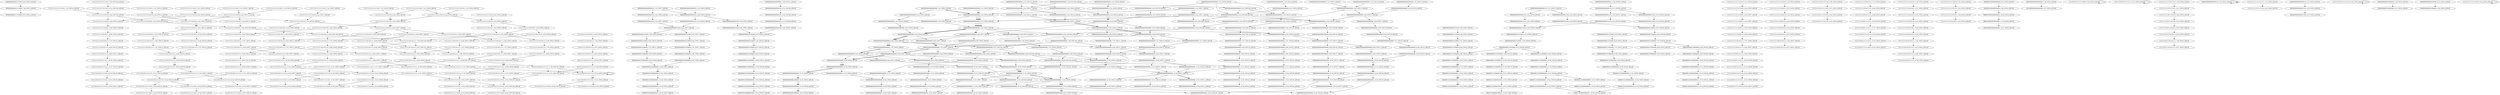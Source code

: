 digraph G {
    "00000000000011110000_7-26_COV:5_LEN:20" -> "00000000000111100000_8-27_COV:4_LEN:20";
    "11111111111111110110_3-22_COV:133_LEN:20" -> "11111111111111101101_4-24_COV:12_LEN:20";
    "11111111111111110110_3-22_COV:133_LEN:20" -> "11111111111111101101_4-23_COV:128_LEN:20";
    "00000000000000010100_5-24_COV:27_LEN:20" -> "00000000000000101000_6-25_COV:31_LEN:20";
    "00000000000000000000_7-27_COV:4_LEN:20" -> "00000000000000000000_8-28_COV:4_LEN:20";
    "00000000000000011010_3-23_COV:8_LEN:20" -> "00000000000000110100_5-24_COV:63_LEN:20";
    "00000000000000000000_6-26_COV:15_LEN:20" -> "00000000000000000000_7-27_COV:15_LEN:20";
    "11111111111110101111_6-26_COV:9_LEN:20" -> "11111111111101011111_7-27_COV:8_LEN:20";
    "00000000001010000000_9-29_COV:6_LEN:20" -> "00000000010100000000_10-30_COV:4_LEN:20";
    "00000000000000000000_1-21_COV:7_LEN:20" -> "00000000000000000000_2-22_COV:7_LEN:20";
    "00000000000000000000_13-33_COV:6_LEN:20" -> "00000000000000000000_14-34_COV:6_LEN:20";
    "00000000000000000000_2-22_COV:11_LEN:20" -> "00000000000000000000_3-23_COV:10_LEN:20";
    "11111111110110111111_9-28_COV:143_LEN:20" -> "11111111101101111111_10-29_COV:147_LEN:20";
    "00000000000000000000_12-32_COV:11_LEN:20" -> "00000000000000000000_13-33_COV:11_LEN:20";
    "11111111111111101101_3-23_COV:12_LEN:20" -> "11111111111111011011_4-24_COV:12_LEN:20";
    "00000000000000000000_7-27_COV:14_LEN:20" -> "00000000000000000000_8-28_COV:14_LEN:20";
    "00000000000000000000_2-22_COV:6_LEN:20" -> "00000000000000000000_3-23_COV:6_LEN:20";
    "00000000000000000000_4-24_COV:8_LEN:20" -> "00000000000000000000_5-25_COV:10_LEN:20";
    "00000000000000000000_6-26_COV:9_LEN:20" -> "00000000000000000000_7-27_COV:9_LEN:20";
    "11111111011011111111_11-31_COV:4_LEN:20" -> "11111110110111111110_12-32_COV:4_LEN:20";
    "11111111111011011111_8-28_COV:12_LEN:20" -> "11111111110110111111_9-29_COV:11_LEN:20";
    "00000001101000001000_12-31_COV:10_LEN:20" -> "00000011010000010001_13-32_COV:8_LEN:20";
    "11111111111111101011_2-21_COV:4_LEN:20" -> "11111111111111010110_3-22_COV:4_LEN:20";
    "00000001101000000000_11-31_COV:6_LEN:20" -> "00000011010000000001_12-32_COV:6_LEN:20";
    "00000000000001010000_6-26_COV:10_LEN:20" -> "00000000000010100000_7-27_COV:11_LEN:20";
    "11111011011111111101_13-33_COV:17_LEN:20" -> "11110110111111111010_14-34_COV:18_LEN:20";
    "00000001100000000001_12-32_COV:22_LEN:20" -> "00000011000000000010_13-33_COV:21_LEN:20";
    "00000000000000000000_5-25_COV:7_LEN:20" -> "00000000000000000000_6-26_COV:7_LEN:20";
    "00000000000000110100_5-24_COV:63_LEN:20" -> "00000000000001101000_6-25_COV:62_LEN:20";
    "00000000000000000000_6-26_COV:8_LEN:20" -> "00000000000000000000_7-27_COV:7_LEN:20";
    "00000000000000000000_4-23_COV:338_LEN:20" -> "00000000000000000000_5-24_COV:355_LEN:20";
    "11111111111010110111_6-25_COV:5_LEN:20" -> "11111111110101101111_7-26_COV:5_LEN:20";
    "00000000000000000101_3-22_COV:28_LEN:20" -> "00000000000000001010_4-23_COV:28_LEN:20";
    "00000000000000000000_8-28_COV:6_LEN:20" -> "00000000000000000000_9-29_COV:7_LEN:20";
    "00000000000000000000_5-25_COV:7_LEN:20" -> "00000000000000000000_6-26_COV:8_LEN:20";
    "00000000000000000000_10-30_COV:16_LEN:20" -> "00000000000000000000_11-31_COV:16_LEN:20";
    "00000000000000000000_9-29_COV:15_LEN:20" -> "00000000000000000000_10-30_COV:16_LEN:20";
    "11111011011111111101_14-33_COV:154_LEN:20" -> "11110110111111111010_15-34_COV:153_LEN:20";
    "11111111101111111011_2-21_COV:5_LEN:20" -> "11111111011111110110_3-22_COV:4_LEN:20";
    "11111111011011111111_11-31_COV:8_LEN:20" -> "11111110110111111110_12-32_COV:7_LEN:20";
    "00000011010000000001_12-32_COV:6_LEN:20" -> "00000110100000000010_13-33_COV:6_LEN:20";
    "11111111111111111011_1-21_COV:10_LEN:20" -> "11111111111111110110_3-22_COV:133_LEN:20";
    "00000000000000000000_2-22_COV:6_LEN:20" -> "00000000000000000000_3-23_COV:6_LEN:20";
    "01111111011011111111_11-30_COV:8_LEN:20" -> "11111110110111111111_12-31_COV:143_LEN:20";
    "01111111011011111111_11-30_COV:8_LEN:20" -> "11111110110111111110_12-32_COV:4_LEN:20";
    "00000000000000000000_6-26_COV:4_LEN:20" -> "00000000000000000000_7-27_COV:4_LEN:20";
    "00000000000101000000_8-28_COV:8_LEN:20" -> "00000000001010000000_9-29_COV:8_LEN:20";
    "00000000000001101000_6-25_COV:62_LEN:20" -> "00000000000011010000_7-26_COV:60_LEN:20";
    "00000000000000000000_14-33_COV:323_LEN:20" -> "00000000000000000000_15-34_COV:331_LEN:20";
    "11111110110111111110_12-32_COV:8_LEN:20" -> "11111101101111111101_13-33_COV:8_LEN:20";
    "00000000000000000000_10-30_COV:9_LEN:20" -> "00000000000000000000_11-31_COV:9_LEN:20";
    "11111111011011111111_10-30_COV:6_LEN:20" -> "11111110110111111111_11-31_COV:8_LEN:20";
    "11111111111110110111_5-25_COV:4_LEN:20" -> "11111111111101101111_7-26_COV:138_LEN:20";
    "11111111111110110111_5-25_COV:4_LEN:20" -> "11111111111101101111_7-27_COV:6_LEN:20";
    "00000000000000000000_8-28_COV:10_LEN:20" -> "00000000000000000000_9-29_COV:10_LEN:20";
    "00000000000110000000_8-28_COV:25_LEN:20" -> "00000000001100000000_9-29_COV:26_LEN:20";
    "11111111101101111111_9-29_COV:15_LEN:20" -> "11111111011011111111_10-30_COV:16_LEN:20";
    "00000000000000000000_3-22_COV:352_LEN:20" -> "00000000000000000000_4-23_COV:338_LEN:20";
    "00000000000000000000_3-22_COV:352_LEN:20" -> "00000000000000000000_4-24_COV:19_LEN:20";
    "00000000000000000000_9-29_COV:6_LEN:20" -> "00000000000000000000_10-30_COV:6_LEN:20";
    "00000000000000000000_5-25_COV:5_LEN:20" -> "00000000000000000000_6-26_COV:4_LEN:20";
    "00000000000001100000_6-26_COV:28_LEN:20" -> "00000000000011000000_7-27_COV:29_LEN:20";
    "11111111111111111011_2-21_COV:125_LEN:20" -> "11111111111111110110_3-22_COV:133_LEN:20";
    "11111111111111011011_4-24_COV:7_LEN:20" -> "11111111111110110111_5-25_COV:5_LEN:20";
    "00000000001010000000_9-29_COV:8_LEN:20" -> "00000000010100000000_10-30_COV:4_LEN:20";
    "00000000000000000000_3-23_COV:10_LEN:20" -> "00000000000000000000_4-24_COV:11_LEN:20";
    "00000000000011010000_7-27_COV:4_LEN:20" -> "00000000000110100000_8-28_COV:4_LEN:20";
    "00000000000000000000_10-30_COV:6_LEN:20" -> "00000000000000000000_11-31_COV:6_LEN:20";
    "00000000000000000000_3-23_COV:8_LEN:20" -> "00000000000000000000_4-24_COV:8_LEN:20";
    "11111101101111111110_12-32_COV:18_LEN:20" -> "11111011011111111101_13-33_COV:17_LEN:20";
    "00000000000000000000_2-22_COV:8_LEN:20" -> "00000000000000000000_3-23_COV:8_LEN:20";
    "11111111110110111111_8-28_COV:4_LEN:20" -> "11111111101101111111_9-29_COV:5_LEN:20";
    "11111110110111111110_12-32_COV:5_LEN:20" -> "11111101101111111101_13-33_COV:5_LEN:20";
    "11111111101101111111_9-29_COV:15_LEN:20" -> "11111111011011111111_10-30_COV:16_LEN:20";
    "11111111011011111111_10-30_COV:16_LEN:20" -> "11111110110111111111_11-31_COV:14_LEN:20";
    "00000000000000000000_10-30_COV:23_LEN:20" -> "00000000000000000000_11-31_COV:23_LEN:20";
    "00000000000000000010_1-21_COV:7_LEN:20" -> "00000000000000000101_2-22_COV:6_LEN:20";
    "00000000000000000000_13-33_COV:4_LEN:20" -> "00000000000000000000_14-34_COV:4_LEN:20";
    "00000000000000001101_2-22_COV:9_LEN:20" -> "00000000000000011010_3-23_COV:8_LEN:20";
    "11111111111111111011_1-21_COV:7_LEN:20" -> "11111111111111110110_2-22_COV:7_LEN:20";
    "00000000001100000000_9-29_COV:26_LEN:20" -> "00000000011000000000_10-30_COV:24_LEN:20";
    "11111111111011011111_8-28_COV:7_LEN:20" -> "11111111110110111111_9-29_COV:7_LEN:20";
    "00000000000000000000_5-24_COV:355_LEN:20" -> "00000000000000000000_6-25_COV:341_LEN:20";
    "00000000000000000000_5-24_COV:355_LEN:20" -> "00000000000000000000_6-26_COV:20_LEN:20";
    "00000000000000000000_5-25_COV:15_LEN:20" -> "00000000000000000000_6-26_COV:15_LEN:20";
    "00000000000000000000_4-24_COV:11_LEN:20" -> "00000000000000000000_5-25_COV:10_LEN:20";
    "00000000000000000000_10-30_COV:17_LEN:20" -> "00000000000000000000_11-31_COV:17_LEN:20";
    "00000000000000000000_9-29_COV:10_LEN:20" -> "00000000000000000000_10-30_COV:9_LEN:20";
    "11111111111011011111_7-27_COV:15_LEN:20" -> "11111111110110111111_8-28_COV:15_LEN:20";
    "11111111011011111111_10-30_COV:6_LEN:20" -> "11111110110111111111_11-31_COV:6_LEN:20";
    "00000000000000000000_10-30_COV:4_LEN:20" -> "00000000000000000000_11-31_COV:4_LEN:20";
    "00000000000000000000_13-33_COV:9_LEN:20" -> "00000000000000000000_14-34_COV:9_LEN:20";
    "00000000000000000000_8-28_COV:6_LEN:20" -> "00000000000000000000_9-29_COV:6_LEN:20";
    "11111111111111101101_3-23_COV:11_LEN:20" -> "11111111111111011011_5-24_COV:140_LEN:20";
    "00000000000000000000_7-27_COV:17_LEN:20" -> "00000000000000000000_8-28_COV:17_LEN:20";
    "00000000011010000000_10-30_COV:5_LEN:20" -> "00000000110100000000_11-31_COV:5_LEN:20";
    "11111111111101101111_7-26_COV:138_LEN:20" -> "11111111111011011111_8-27_COV:141_LEN:20";
    "11111111111101101111_7-26_COV:138_LEN:20" -> "11111111111011011111_8-28_COV:4_LEN:20";
    "00000000110100000000_11-30_COV:44_LEN:20" -> "00000001101000000000_12-31_COV:44_LEN:20";
    "00000000000000000000_2-22_COV:9_LEN:20" -> "00000000000000000000_3-23_COV:8_LEN:20";
    "00000000000000000000_8-28_COV:16_LEN:20" -> "00000000000000000000_9-29_COV:17_LEN:20";
    "00000000000000010100_4-24_COV:7_LEN:20" -> "00000000000000101000_5-25_COV:8_LEN:20";
    "11111111110110111111_8-28_COV:7_LEN:20" -> "11111111101101111111_10-29_COV:147_LEN:20";
    "00000000000000000000_4-24_COV:11_LEN:20" -> "00000000000000000000_5-25_COV:10_LEN:20";
    "11111111111111111011_1-21_COV:6_LEN:20" -> "11111111111111110110_2-22_COV:6_LEN:20";
    "00000000000000000000_9-29_COV:6_LEN:20" -> "00000000000000000000_10-30_COV:6_LEN:20";
    "00000000000000000000_1-21_COV:5_LEN:20" -> "00000000000000000000_2-22_COV:6_LEN:20";
    "11111111111111101101_3-23_COV:4_LEN:20" -> "11111111111111011011_4-24_COV:4_LEN:20";
    "11111111101011111111_10-30_COV:6_LEN:20" -> "11111111010111111111_11-31_COV:6_LEN:20";
    "00000000110100000000_11-31_COV:5_LEN:20" -> "00000001101000000001_12-32_COV:5_LEN:20";
    "11111101011111111101_13-33_COV:4_LEN:20" -> "11111010111111111010_14-34_COV:4_LEN:20";
    "11111111010111111111_11-31_COV:6_LEN:20" -> "11111110101111111110_12-32_COV:6_LEN:20";
    "00000000000000000000_2-22_COV:6_LEN:20" -> "00000000000000000000_3-23_COV:6_LEN:20";
    "00000000000000000000_1-21_COV:6_LEN:20" -> "00000000000000000000_2-22_COV:6_LEN:20";
    "00000000000000000000_1-21_COV:6_LEN:20" -> "00000000000000000000_2-22_COV:6_LEN:20";
    "11111111110110111111_8-28_COV:13_LEN:20" -> "11111111101101111111_9-29_COV:14_LEN:20";
    "00000000000000000000_10-30_COV:11_LEN:20" -> "00000000000000000000_11-31_COV:12_LEN:20";
    "11111011011111111101_13-33_COV:14_LEN:20" -> "11110110111111111010_14-34_COV:16_LEN:20";
    "00000000000000000000_10-30_COV:13_LEN:20" -> "00000000000000000000_11-31_COV:13_LEN:20";
    "00000000000000000000_3-23_COV:6_LEN:20" -> "00000000000000000000_4-24_COV:6_LEN:20";
    "00000000000000000000_8-28_COV:6_LEN:20" -> "00000000000000000000_9-29_COV:8_LEN:20";
    "11111111111111011011_2-21_COV:4_LEN:20" -> "11111111111110110110_3-22_COV:4_LEN:20";
    "00000000000000001010_4-23_COV:28_LEN:20" -> "00000000000000010100_5-24_COV:27_LEN:20";
    "11111111111111011011_3-24_COV:4_LEN:20" -> "11111111111110110111_4-25_COV:4_LEN:20";
    "00000000000000000000_6-26_COV:6_LEN:20" -> "00000000000000000000_8-27_COV:332_LEN:20";
    "00000000000000000000_6-26_COV:6_LEN:20" -> "00000000000000000000_8-28_COV:11_LEN:20";
    "11111111110101111111_9-29_COV:5_LEN:20" -> "11111111101011111111_10-30_COV:5_LEN:20";
    "00000001010000000000_13-32_COV:24_LEN:20" -> "00000010100000000000_14-33_COV:27_LEN:20";
    "00000000000000110100_5-25_COV:4_LEN:20" -> "00000000000001101000_6-26_COV:4_LEN:20";
    "00000000000000000000_8-28_COV:15_LEN:20" -> "00000000000000000000_9-29_COV:16_LEN:20";
    "00000000000000000000_12-32_COV:9_LEN:20" -> "00000000000000000000_13-33_COV:9_LEN:20";
    "00000000000000000000_2-22_COV:10_LEN:20" -> "00000000000000000000_3-23_COV:9_LEN:20";
    "00000000000000000000_2-22_COV:17_LEN:20" -> "00000000000000000000_3-23_COV:19_LEN:20";
    "11111111111111010111_5-25_COV:9_LEN:20" -> "11111111111110101111_6-26_COV:9_LEN:20";
    "00000000000000000000_5-25_COV:6_LEN:20" -> "00000000000000000000_6-26_COV:6_LEN:20";
    "00000000001101000000_9-29_COV:5_LEN:20" -> "00000000011010000000_10-30_COV:5_LEN:20";
    "00000000000000000000_9-29_COV:11_LEN:20" -> "00000000000000000000_10-30_COV:11_LEN:20";
    "00000000000000000000_4-24_COV:6_LEN:20" -> "00000000000000000000_5-25_COV:5_LEN:20";
    "00000000001010000000_10-29_COV:31_LEN:20" -> "00000000010100000000_11-30_COV:28_LEN:20";
    "11111111111011011111_8-27_COV:141_LEN:20" -> "11111111110110111111_9-28_COV:143_LEN:20";
    "11111111111011011111_8-27_COV:141_LEN:20" -> "11111111110110111111_9-29_COV:4_LEN:20";
    "11111111111111101101_3-23_COV:6_LEN:20" -> "11111111111111011011_4-24_COV:6_LEN:20";
    "00000000000000000000_1-21_COV:5_LEN:20" -> "00000000000000000000_2-22_COV:5_LEN:20";
    "00000000000000000000_9-29_COV:8_LEN:20" -> "00000000000000000000_10-30_COV:8_LEN:20";
    "11111111111111101101_2-23_COV:4_LEN:20" -> "11111111111111011011_3-24_COV:4_LEN:20";
    "00000000000000000000_9-29_COV:16_LEN:20" -> "00000000000000000000_10-30_COV:16_LEN:20";
    "00000011010000000010_13-33_COV:5_LEN:20" -> "00000110100000000101_14-34_COV:4_LEN:20";
    "00001000000000000000_11-30_COV:4_LEN:20" -> "00010000000000000000_12-31_COV:4_LEN:20";
    "00000000000000000000_11-31_COV:6_LEN:20" -> "00000000000000000000_12-32_COV:6_LEN:20";
    "00000000000000000000_2-22_COV:7_LEN:20" -> "00000000000000000000_4-23_COV:338_LEN:20";
    "00000000000000000000_2-22_COV:7_LEN:20" -> "00000000000000000000_4-24_COV:19_LEN:20";
    "00000000000000000000_13-33_COV:8_LEN:20" -> "00000000000000000000_14-34_COV:7_LEN:20";
    "11111111111111110110_2-22_COV:11_LEN:20" -> "11111111111111101101_3-23_COV:11_LEN:20";
    "11111011111110110111_6-25_COV:4_LEN:20" -> "11110111111101101111_7-26_COV:5_LEN:20";
    "11111111111101101101_4-23_COV:4_LEN:20" -> "11111111111011011011_5-24_COV:4_LEN:20";
    "00000000000000000000_13-33_COV:12_LEN:20" -> "00000000000000000000_14-34_COV:12_LEN:20";
    "11111011011111111101_13-33_COV:13_LEN:20" -> "11110110111111111010_14-34_COV:13_LEN:20";
    "00000000000000000000_7-27_COV:7_LEN:20" -> "00000000000000000000_8-28_COV:8_LEN:20";
    "11111101011111111101_13-33_COV:6_LEN:20" -> "11111010111111111010_14-34_COV:7_LEN:20";
    "00010000000000000000_1-20_COV:4_LEN:20" -> "00100000000000000000_2-21_COV:4_LEN:20";
    "11111111111110101101_4-23_COV:5_LEN:20" -> "11111111111101011011_5-24_COV:5_LEN:20";
    "10111111101101111111_10-29_COV:7_LEN:20" -> "01111111011011111111_11-30_COV:8_LEN:20";
    "00000001101000000001_12-32_COV:5_LEN:20" -> "00000011010000000010_13-33_COV:5_LEN:20";
    "11111111111111011011_4-24_COV:4_LEN:20" -> "11111111111110110111_5-25_COV:4_LEN:20";
    "11111111111101101111_6-26_COV:11_LEN:20" -> "11111111111011011111_7-27_COV:11_LEN:20";
    "11111111111111111101_1-20_COV:123_LEN:20" -> "11111111111111111011_2-21_COV:125_LEN:20";
    "00000000001101000000_8-28_COV:4_LEN:20" -> "00000000011010000000_9-29_COV:6_LEN:20";
    "00000010100000000000_14-33_COV:27_LEN:20" -> "00000101000000000000_15-34_COV:27_LEN:20";
    "00000000000000000000_11-31_COV:9_LEN:20" -> "00000000000000000000_13-33_COV:7_LEN:20";
    "00000000000000000000_11-31_COV:9_LEN:20" -> "00000000000000000000_13-32_COV:319_LEN:20";
    "11111110110111111110_12-32_COV:10_LEN:20" -> "11111101101111111101_13-33_COV:10_LEN:20";
    "00000000000000000000_1-21_COV:7_LEN:20" -> "00000000000000000000_2-22_COV:6_LEN:20";
    "11110110111111111000_15-34_COV:4_LEN:20" -> "11110110111111111000_15-34_COV:4_LEN:20";
    "00000000000000000000_8-27_COV:332_LEN:20" -> "00000000000000000000_9-28_COV:336_LEN:20";
    "00000000000000000000_8-27_COV:332_LEN:20" -> "00000000000000000000_9-29_COV:4_LEN:20";
    "00000000000000000000_11-30_COV:321_LEN:20" -> "00000000000000000000_12-32_COV:9_LEN:20";
    "00000000000000000000_11-30_COV:321_LEN:20" -> "00000000000000000000_12-31_COV:317_LEN:20";
    "11111111111111110110_2-22_COV:8_LEN:20" -> "11111111111111101101_3-23_COV:8_LEN:20";
    "00000000000000000000_7-27_COV:11_LEN:20" -> "00000000000000000000_8-28_COV:11_LEN:20";
    "11111110110111111110_12-32_COV:7_LEN:20" -> "11111101101111111101_13-33_COV:7_LEN:20";
    "11111111111111110101_1-20_COV:4_LEN:20" -> "11111111111111101011_2-21_COV:4_LEN:20";
    "00000000000000000000_6-25_COV:341_LEN:20" -> "00000000000000000000_7-27_COV:7_LEN:20";
    "00000000000000000000_6-25_COV:341_LEN:20" -> "00000000000000000000_7-26_COV:336_LEN:20";
    "11111101101111111110_12-32_COV:7_LEN:20" -> "11111011011111111101_13-33_COV:6_LEN:20";
    "11111101101111111101_13-33_COV:5_LEN:20" -> "11111011011111111010_14-34_COV:6_LEN:20";
    "00000000000000000000_1-21_COV:7_LEN:20" -> "00000000000000000000_2-22_COV:7_LEN:20";
    "11111111101101111111_10-29_COV:147_LEN:20" -> "11111111011011111111_11-30_COV:141_LEN:20";
    "11111111101101111111_10-29_COV:147_LEN:20" -> "11111111011011111111_11-31_COV:7_LEN:20";
    "00000000000000000000_11-31_COV:10_LEN:20" -> "00000000000000000000_12-32_COV:11_LEN:20";
    "11111111111111011011_4-24_COV:6_LEN:20" -> "11111111111110110111_6-26_COV:8_LEN:20";
    "11111111111111011011_4-24_COV:6_LEN:20" -> "11111111111110110111_6-25_COV:138_LEN:20";
    "11111011011111111101_13-33_COV:6_LEN:20" -> "11110110111111111010_14-34_COV:5_LEN:20";
    "11111111011011111111_11-30_COV:141_LEN:20" -> "11111110110111111111_12-31_COV:143_LEN:20";
    "11111111011011111111_11-30_COV:141_LEN:20" -> "11111110110111111110_12-32_COV:4_LEN:20";
    "11111111111111011011_4-24_COV:7_LEN:20" -> "11111111111110110111_5-25_COV:9_LEN:20";
    "11111111111011011111_7-27_COV:14_LEN:20" -> "11111111110110111111_8-28_COV:15_LEN:20";
    "11111111111111011011_4-24_COV:4_LEN:20" -> "11111111111110110111_5-25_COV:6_LEN:20";
    "00000000000001101000_6-26_COV:4_LEN:20" -> "00000000000011010000_7-27_COV:4_LEN:20";
    "00000000000010100000_7-27_COV:7_LEN:20" -> "00000000000101000000_8-28_COV:6_LEN:20";
    "11111111011011011111_8-27_COV:4_LEN:20" -> "11111110110110111111_9-28_COV:5_LEN:20";
    "00000000000000000000_7-27_COV:15_LEN:20" -> "00000000000000000000_8-28_COV:15_LEN:20";
    "00000000000000000000_12-32_COV:11_LEN:20" -> "00000000000000000000_13-33_COV:12_LEN:20";
    "00000000000000000000_4-24_COV:6_LEN:20" -> "00000000000000000000_5-25_COV:7_LEN:20";
    "00000000000000000000_11-31_COV:8_LEN:20" -> "00000000000000000000_12-32_COV:8_LEN:20";
    "00000000000000000000_5-25_COV:10_LEN:20" -> "00000000000000000000_6-26_COV:9_LEN:20";
    "11111111110101101111_7-26_COV:5_LEN:20" -> "11111111101011011111_8-27_COV:4_LEN:20";
    "00000000000000000000_9-29_COV:10_LEN:20" -> "00000000000000000000_10-30_COV:10_LEN:20";
    "00000000000000000000_12-32_COV:6_LEN:20" -> "00000000000000000000_13-33_COV:6_LEN:20";
    "00000000000000011010_4-23_COV:54_LEN:20" -> "00000000000000110100_5-24_COV:63_LEN:20";
    "00000000000000000000_11-31_COV:6_LEN:20" -> "00000000000000000000_12-32_COV:6_LEN:20";
    "11111110110111111111_11-31_COV:8_LEN:20" -> "11111101101111111110_12-32_COV:7_LEN:20";
    "00000001101000000001_12-32_COV:5_LEN:20" -> "00000011010000000010_13-33_COV:5_LEN:20";
    "11111111111110110111_5-25_COV:15_LEN:20" -> "11111111111101101111_6-26_COV:16_LEN:20";
    "11111101101111111110_13-32_COV:147_LEN:20" -> "11111011011111111101_14-33_COV:154_LEN:20";
    "00000000010100000000_10-30_COV:4_LEN:20" -> "00000000101000000000_11-31_COV:4_LEN:20";
    "00000000000000000000_3-23_COV:4_LEN:20" -> "00000000000000000000_4-24_COV:4_LEN:20";
    "00000000000000000000_4-24_COV:19_LEN:20" -> "00000000000000000000_5-25_COV:19_LEN:20";
    "11111101101111111110_12-32_COV:14_LEN:20" -> "11111011011111111101_13-33_COV:13_LEN:20";
    "00000011010000010001_13-32_COV:8_LEN:20" -> "00000110100000100010_14-33_COV:9_LEN:20";
    "00000000000000000000_12-32_COV:11_LEN:20" -> "00000000000000000000_13-33_COV:11_LEN:20";
    "11111101101111111101_13-33_COV:8_LEN:20" -> "11111011011111111010_14-34_COV:9_LEN:20";
    "11111110110111111111_11-31_COV:7_LEN:20" -> "11111101101111111110_12-32_COV:7_LEN:20";
    "11111111110101111111_9-29_COV:6_LEN:20" -> "11111111101011111111_10-30_COV:6_LEN:20";
    "00000000000110000000_8-29_COV:4_LEN:20" -> "00000000001100000000_9-30_COV:4_LEN:20";
    "00000000000000000000_6-26_COV:6_LEN:20" -> "00000000000000000000_7-27_COV:6_LEN:20";
    "11011110110111111111_12-31_COV:4_LEN:20" -> "11011110110111111111_12-31_COV:4_LEN:20";
    "00000000110000000000_11-31_COV:25_LEN:20" -> "00000001100000000001_12-32_COV:22_LEN:20";
    "00000000000000000000_3-23_COV:8_LEN:20" -> "00000000000000000000_4-24_COV:8_LEN:20";
    "11111111110110110111_6-25_COV:5_LEN:20" -> "11111111101101101111_7-26_COV:4_LEN:20";
    "00000000000110100000_8-28_COV:4_LEN:20" -> "00000000001101000000_9-29_COV:5_LEN:20";
    "00000000000000101000_6-25_COV:31_LEN:20" -> "00000000000001010000_7-26_COV:32_LEN:20";
    "00000000000000000000_1-21_COV:10_LEN:20" -> "00000000000000000000_2-22_COV:11_LEN:20";
    "11111110110110111111_9-28_COV:5_LEN:20" -> "11111101101101111111_10-29_COV:5_LEN:20";
    "00000000000000011000_4-24_COV:24_LEN:20" -> "00000000000000110000_5-25_COV:26_LEN:20";
    "00000000000000000000_6-26_COV:9_LEN:20" -> "00000000000000000000_7-27_COV:7_LEN:20";
    "11111111111011011111_7-27_COV:8_LEN:20" -> "11111111110110111111_9-28_COV:143_LEN:20";
    "11111111111011011111_7-27_COV:8_LEN:20" -> "11111111110110111111_9-29_COV:4_LEN:20";
    "11111111111111011011_5-25_COV:10_LEN:20" -> "11111111111110110111_6-26_COV:10_LEN:20";
    "00000000000000000000_2-22_COV:6_LEN:20" -> "00000000000000000000_3-23_COV:5_LEN:20";
    "00000000000000000010_1-21_COV:5_LEN:20" -> "00000000000000000101_2-22_COV:5_LEN:20";
    "00000000000000000000_2-22_COV:14_LEN:20" -> "00000000000000000000_3-23_COV:17_LEN:20";
    "00000000000000000000_5-25_COV:14_LEN:20" -> "00000000000000000000_6-26_COV:14_LEN:20";
    "00000000000000000000_7-27_COV:10_LEN:20" -> "00000000000000000000_8-28_COV:10_LEN:20";
    "11111111111111110110_2-22_COV:5_LEN:20" -> "11111111111111101101_3-23_COV:4_LEN:20";
    "11111110110111111111_12-31_COV:143_LEN:20" -> "11111101101111111110_13-32_COV:147_LEN:20";
    "11111111011011111111_11-31_COV:10_LEN:20" -> "11111110110111111110_12-32_COV:10_LEN:20";
    "00000000000000000000_4-24_COV:8_LEN:20" -> "00000000000000000000_5-25_COV:7_LEN:20";
    "00000000000000000000_1-21_COV:7_LEN:20" -> "00000000000000000000_2-22_COV:7_LEN:20";
    "00000000000000001100_3-23_COV:25_LEN:20" -> "00000000000000011000_4-24_COV:24_LEN:20";
    "11111111111111101101_3-23_COV:12_LEN:20" -> "11111111111111011011_4-24_COV:12_LEN:20";
    "00000000000000000000_8-28_COV:8_LEN:20" -> "00000000000000000000_9-29_COV:8_LEN:20";
    "00000000000000000000_12-32_COV:16_LEN:20" -> "00000000000000000000_13-33_COV:16_LEN:20";
    "11111111101101111111_10-30_COV:4_LEN:20" -> "11111111011011111111_11-31_COV:4_LEN:20";
    "11111111111101101111_7-27_COV:7_LEN:20" -> "11111111111011011111_8-28_COV:7_LEN:20";
    "11111111111111111011_1-21_COV:8_LEN:20" -> "11111111111111110110_2-22_COV:8_LEN:20";
    "11111111111110110110_3-22_COV:4_LEN:20" -> "11111111111101101101_4-23_COV:4_LEN:20";
    "00000000000000000000_12-32_COV:4_LEN:20" -> "00000000000000000000_13-33_COV:4_LEN:20";
    "00000000000101000000_9-28_COV:30_LEN:20" -> "00000000001010000000_10-29_COV:31_LEN:20";
    "11111111111110110111_6-26_COV:10_LEN:20" -> "11111111111101101111_7-27_COV:11_LEN:20";
    "00000000000000000000_7-27_COV:7_LEN:20" -> "00000000000000000000_8-28_COV:7_LEN:20";
    "00000000000000010100_4-24_COV:7_LEN:20" -> "00000000000000101000_5-25_COV:7_LEN:20";
    "11111111111101101111_6-26_COV:11_LEN:20" -> "11111111111011011111_7-27_COV:11_LEN:20";
    "11111111101011111111_10-30_COV:5_LEN:20" -> "11111111010111111111_11-31_COV:4_LEN:20";
    "00000000000000000000_6-26_COV:7_LEN:20" -> "00000000000000000000_7-27_COV:7_LEN:20";
    "00000000000011010000_6-26_COV:4_LEN:20" -> "00000000000110100000_7-27_COV:5_LEN:20";
    "00000000000000000000_10-30_COV:11_LEN:20" -> "00000000000000000000_11-31_COV:11_LEN:20";
    "11111111111101101111_6-26_COV:15_LEN:20" -> "11111111111011011111_7-27_COV:15_LEN:20";
    "11111111111011110110_3-22_COV:4_LEN:20" -> "11111111110111101101_4-23_COV:5_LEN:20";
    "00000000000000000000_11-31_COV:23_LEN:20" -> "00000000000000000000_12-32_COV:25_LEN:20";
    "11111110110111111110_12-32_COV:4_LEN:20" -> "11111110110111111110_12-32_COV:4_LEN:20";
    "00000001101000000000_12-31_COV:44_LEN:20" -> "00000011010000000000_13-33_COV:5_LEN:20";
    "00000001101000000000_12-31_COV:44_LEN:20" -> "00000011010000000001_13-32_COV:38_LEN:20";
    "11111111111111011011_4-24_COV:7_LEN:20" -> "11111111111110110111_5-25_COV:7_LEN:20";
    "00000000000000000000_8-28_COV:11_LEN:20" -> "00000000000000000000_9-29_COV:11_LEN:20";
    "11101111111011011111_8-27_COV:5_LEN:20" -> "11011111110110111111_9-28_COV:4_LEN:20";
    "00000000000000000000_3-23_COV:6_LEN:20" -> "00000000000000000000_4-24_COV:6_LEN:20";
    "00000000000000000000_5-25_COV:9_LEN:20" -> "00000000000000000000_6-26_COV:9_LEN:20";
    "00000000000000000000_1-20_COV:352_LEN:20" -> "00000000000000000000_2-22_COV:11_LEN:20";
    "00000000000000000000_1-20_COV:352_LEN:20" -> "00000000000000000000_2-21_COV:352_LEN:20";
    "00000000001101000000_9-28_COV:46_LEN:20" -> "00000000011010000000_10-29_COV:44_LEN:20";
    "00000000000000000000_2-21_COV:352_LEN:20" -> "00000000000000000000_3-22_COV:352_LEN:20";
    "00000000000000000000_2-21_COV:352_LEN:20" -> "00000000000000000000_3-23_COV:13_LEN:20";
    "11111111101101111111_10-30_COV:4_LEN:20" -> "11111111011011111111_11-31_COV:5_LEN:20";
    "00000000000000000000_11-31_COV:11_LEN:20" -> "00000000000000000000_12-32_COV:11_LEN:20";
    "11111111101101111111_10-30_COV:10_LEN:20" -> "11111111011011111111_11-31_COV:10_LEN:20";
    "00000000000000000110_1-21_COV:4_LEN:20" -> "00000000000000000110_1-21_COV:4_LEN:20";
    "00000000000000000000_3-23_COV:11_LEN:20" -> "00000000000000000000_4-24_COV:11_LEN:20";
    "11111111111111101011_4-24_COV:7_LEN:20" -> "11111111111111010111_5-25_COV:9_LEN:20";
    "11111111111110110111_5-25_COV:4_LEN:20" -> "11111111111101101111_6-26_COV:4_LEN:20";
    "11111110111101101111_7-26_COV:5_LEN:20" -> "11111101111011011111_8-27_COV:4_LEN:20";
    "00000000000000001101_3-22_COV:57_LEN:20" -> "00000000000000011010_4-23_COV:54_LEN:20";
    "11111111111111110110_1-22_COV:4_LEN:20" -> "11111111111111101101_2-23_COV:4_LEN:20";
    "11111111111011011111_8-28_COV:4_LEN:20" -> "11111111110110111111_9-29_COV:4_LEN:20";
    "00000000000000000000_11-31_COV:13_LEN:20" -> "00000000000000000000_12-32_COV:11_LEN:20";
    "00000001010000000001_12-32_COV:4_LEN:20" -> "00000010100000000010_13-33_COV:4_LEN:20";
    "11111111110110111111_8-28_COV:15_LEN:20" -> "11111111101101111111_9-29_COV:15_LEN:20";
    "11111101101111111101_13-33_COV:10_LEN:20" -> "11111011011111111010_14-34_COV:11_LEN:20";
    "00000000000000000000_11-31_COV:16_LEN:20" -> "00000000000000000000_12-32_COV:16_LEN:20";
    "00000000000000000000_2-22_COV:6_LEN:20" -> "00000000000000000000_3-23_COV:6_LEN:20";
    "00000000000000000000_5-25_COV:10_LEN:20" -> "00000000000000000000_6-26_COV:9_LEN:20";
    "00000000000000000000_9-29_COV:22_LEN:20" -> "00000000000000000000_10-30_COV:23_LEN:20";
    "11111111111110110111_5-25_COV:7_LEN:20" -> "11111111111101101111_6-26_COV:8_LEN:20";
    "11111111011111110110_3-22_COV:4_LEN:20" -> "11111110111111101101_4-23_COV:4_LEN:20";
    "00000000000000000000_9-29_COV:9_LEN:20" -> "00000000000000000000_10-30_COV:9_LEN:20";
    "00000000000000000000_13-33_COV:7_LEN:20" -> "00000000000000000000_14-34_COV:7_LEN:20";
    "00000000000000000000_6-26_COV:9_LEN:20" -> "00000000000000000000_7-27_COV:10_LEN:20";
    "00000000000000000000_6-26_COV:6_LEN:20" -> "00000000000000000000_7-27_COV:6_LEN:20";
    "11111111111111110110_2-22_COV:5_LEN:20" -> "11111111111111101101_3-23_COV:6_LEN:20";
    "00000000000000000000_3-23_COV:6_LEN:20" -> "00000000000000000000_4-24_COV:6_LEN:20";
    "00000000000000000000_12-32_COV:16_LEN:20" -> "00000000000000000000_13-33_COV:15_LEN:20";
    "11111110110111111111_11-31_COV:13_LEN:20" -> "11111101101111111110_12-32_COV:14_LEN:20";
    "11111111111111111101_1-21_COV:4_LEN:20" -> "11111111111111111010_2-22_COV:5_LEN:20";
    "11111110110111111110_12-32_COV:4_LEN:20" -> "11111101101111111101_13-33_COV:4_LEN:20";
    "00000000000000000000_10-29_COV:330_LEN:20" -> "00000000000000000000_11-30_COV:321_LEN:20";
    "00000000000000000000_10-29_COV:330_LEN:20" -> "00000000000000000000_11-31_COV:13_LEN:20";
    "00000000000000000000_9-29_COV:6_LEN:20" -> "00000000000000000000_10-30_COV:6_LEN:20";
    "00000000000000001010_3-23_COV:5_LEN:20" -> "00000000000000010100_4-24_COV:5_LEN:20";
    "00000000000000000000_11-31_COV:17_LEN:20" -> "00000000000000000000_12-32_COV:15_LEN:20";
    "00000000000000000000_7-27_COV:6_LEN:20" -> "00000000000000000000_8-28_COV:6_LEN:20";
    "11111111111011011111_7-27_COV:11_LEN:20" -> "11111111110110111111_8-28_COV:13_LEN:20";
    "00000000000000000000_12-32_COV:11_LEN:20" -> "00000000000000000000_13-33_COV:13_LEN:20";
    "00000000000000000010_1-21_COV:7_LEN:20" -> "00000000000000000101_2-22_COV:5_LEN:20";
    "00000000000000000000_13-33_COV:9_LEN:20" -> "00000000000000000000_14-34_COV:10_LEN:20";
    "11111111111111111111_1-21_COV:4_LEN:20" -> "11111111111111111110_2-22_COV:4_LEN:20";
    "00000000000000000000_6-26_COV:7_LEN:20" -> "00000000000000000000_7-27_COV:7_LEN:20";
    "00000000000000000101_2-22_COV:5_LEN:20" -> "00000000000000001010_3-23_COV:5_LEN:20";
    "00000000000000000000_3-23_COV:17_LEN:20" -> "00000000000000000000_4-24_COV:19_LEN:20";
    "11111111111011011111_7-27_COV:11_LEN:20" -> "11111111110110111111_8-28_COV:11_LEN:20";
    "11111110110111111111_11-31_COV:6_LEN:20" -> "11111101101111111110_13-32_COV:147_LEN:20";
    "11111111101101111111_9-29_COV:5_LEN:20" -> "11111111011011111111_10-30_COV:6_LEN:20";
    "11111111111101101111_7-27_COV:11_LEN:20" -> "11111111111011011111_8-28_COV:12_LEN:20";
    "11111111111111101101_3-23_COV:6_LEN:20" -> "11111111111111011011_4-24_COV:7_LEN:20";
    "11111111111111101101_1-20_COV:4_LEN:20" -> "11111111111111011011_2-21_COV:4_LEN:20";
    "00000000000011010000_7-26_COV:60_LEN:20" -> "00000000000110100000_8-27_COV:60_LEN:20";
    "00000001000000000000_8-27_COV:4_LEN:20" -> "00000010000000000000_9-28_COV:4_LEN:20";
    "11111111011110110111_6-25_COV:5_LEN:20" -> "11111110111101101111_7-26_COV:5_LEN:20";
    "00000000000000000000_3-23_COV:6_LEN:20" -> "00000000000000000000_4-24_COV:6_LEN:20";
    "00000000000000000011_1-20_COV:87_LEN:20" -> "00000000000000000110_2-21_COV:83_LEN:20";
    "00000000000000001100_2-23_COV:5_LEN:20" -> "00000000000000011000_3-24_COV:4_LEN:20";
    "00000000011010000000_9-29_COV:6_LEN:20" -> "00000000110100000000_10-30_COV:6_LEN:20";
    "11111110110111111111_11-31_COV:17_LEN:20" -> "11111101101111111110_12-32_COV:18_LEN:20";
    "00000000000000000000_3-23_COV:6_LEN:20" -> "00000000000000000000_4-24_COV:6_LEN:20";
    "10000000000000000000_2-21_COV:4_LEN:20" -> "00000000000000000000_3-22_COV:352_LEN:20";
    "10000000000000000000_2-21_COV:4_LEN:20" -> "00000000000000000000_3-23_COV:13_LEN:20";
    "00000000000000000000_10-30_COV:16_LEN:20" -> "00000000000000000000_11-31_COV:16_LEN:20";
    "00000000000000000000_5-25_COV:10_LEN:20" -> "00000000000000000000_6-26_COV:10_LEN:20";
    "11111111111111110110_2-22_COV:6_LEN:20" -> "11111111111111101101_3-23_COV:6_LEN:20";
    "00000000000000001101_2-22_COV:4_LEN:20" -> "00000000000000011010_3-23_COV:4_LEN:20";
    "00000000000000000000_2-22_COV:7_LEN:20" -> "00000000000000000000_3-23_COV:6_LEN:20";
    "11111111011011111111_11-31_COV:5_LEN:20" -> "11111110110111111110_12-32_COV:5_LEN:20";
    "00000000000000000000_4-24_COV:8_LEN:20" -> "00000000000000000000_5-25_COV:9_LEN:20";
    "11111111111011011111_8-28_COV:6_LEN:20" -> "11111111110110111111_9-29_COV:6_LEN:20";
    "11111111101101111111_9-29_COV:11_LEN:20" -> "11111111011011111111_10-30_COV:9_LEN:20";
    "00000000000000000000_13-33_COV:11_LEN:20" -> "00000000000000000000_14-34_COV:11_LEN:20";
    "00000000000000000000_10-30_COV:9_LEN:20" -> "00000000000000000000_11-31_COV:9_LEN:20";
    "11111111111101101111_6-26_COV:4_LEN:20" -> "11111111111011011111_7-27_COV:4_LEN:20";
    "11111111111111110110_2-22_COV:4_LEN:20" -> "11111111111111101101_3-23_COV:4_LEN:20";
    "11111111110110111111_8-28_COV:15_LEN:20" -> "11111111101101111111_9-29_COV:15_LEN:20";
    "00000000000000000000_13-33_COV:15_LEN:20" -> "00000000000000000000_14-34_COV:10_LEN:20";
    "00000000000000000000_12-31_COV:317_LEN:20" -> "00000000000000000000_13-33_COV:7_LEN:20";
    "00000000000000000000_12-31_COV:317_LEN:20" -> "00000000000000000000_13-32_COV:319_LEN:20";
    "00000000000000000000_3-23_COV:9_LEN:20" -> "00000000000000000000_4-24_COV:8_LEN:20";
    "00000000000010100000_8-27_COV:32_LEN:20" -> "00000000000101000000_9-28_COV:30_LEN:20";
    "00000000000010100000_7-27_COV:11_LEN:20" -> "00000000000101000000_8-28_COV:8_LEN:20";
    "11111110110111111110_12-32_COV:8_LEN:20" -> "11111101101111111101_13-33_COV:8_LEN:20";
    "00000000101000000000_11-31_COV:4_LEN:20" -> "00000001010000000001_12-32_COV:4_LEN:20";
    "00000000000000000000_10-30_COV:8_LEN:20" -> "00000000000000000000_11-31_COV:8_LEN:20";
    "00000000000000001010_3-23_COV:6_LEN:20" -> "00000000000000010100_4-24_COV:7_LEN:20";
    "00000100000000000000_10-29_COV:4_LEN:20" -> "00001000000000000000_11-30_COV:4_LEN:20";
    "00000000000000000000_13-33_COV:9_LEN:20" -> "00000000000000000000_14-34_COV:9_LEN:20";
    "00000000000000000000_4-24_COV:6_LEN:20" -> "00000000000000000000_6-25_COV:341_LEN:20";
    "00000000000000000000_4-24_COV:6_LEN:20" -> "00000000000000000000_6-26_COV:20_LEN:20";
    "00000000000000000000_9-29_COV:11_LEN:20" -> "00000000000000000000_10-30_COV:11_LEN:20";
    "11111111101111111110_12-32_COV:4_LEN:20" -> "11111111101111111110_12-32_COV:4_LEN:20";
    "00000000000000000000_11-31_COV:12_LEN:20" -> "00000000000000000000_12-32_COV:11_LEN:20";
    "11111111110111111101_1-20_COV:4_LEN:20" -> "11111111101111111011_2-21_COV:5_LEN:20";
    "00000000000000000000_7-27_COV:9_LEN:20" -> "00000000000000000000_8-28_COV:10_LEN:20";
    "11111111111111011011_4-24_COV:12_LEN:20" -> "11111111111110110111_5-25_COV:15_LEN:20";
    "00000000000000000000_7-27_COV:7_LEN:20" -> "00000000000000000000_9-28_COV:336_LEN:20";
    "00000000000000000000_7-27_COV:7_LEN:20" -> "00000000000000000000_9-29_COV:4_LEN:20";
    "11111111111101101111_6-26_COV:16_LEN:20" -> "11111111111011011111_7-27_COV:14_LEN:20";
    "00000000000000000000_4-24_COV:6_LEN:20" -> "00000000000000000000_5-25_COV:7_LEN:20";
    "00000000000000010100_4-24_COV:5_LEN:20" -> "00000000000000101000_6-25_COV:31_LEN:20";
    "00000000000000001010_3-23_COV:7_LEN:20" -> "00000000000000010100_4-24_COV:7_LEN:20";
    "00000000000011000000_7-27_COV:29_LEN:20" -> "00000000000110000000_8-28_COV:25_LEN:20";
    "00000000000011000000_7-27_COV:29_LEN:20" -> "00000000000110000000_8-29_COV:4_LEN:20";
    "00000000000000000110_1-21_COV:13_LEN:20" -> "00000000000000001101_2-22_COV:9_LEN:20";
    "00000000000000000110_1-21_COV:13_LEN:20" -> "00000000000000001100_2-23_COV:5_LEN:20";
    "00000000000000000000_3-23_COV:17_LEN:20" -> "00000000000000000000_4-24_COV:17_LEN:20";
    "11111111111110110111_5-25_COV:6_LEN:20" -> "11111111111101101111_6-26_COV:7_LEN:20";
    "00000000000000000000_11-31_COV:9_LEN:20" -> "00000000000000000000_12-32_COV:9_LEN:20";
    "11111111111101101111_6-26_COV:7_LEN:20" -> "11111111111011011111_7-27_COV:8_LEN:20";
    "11111111111111101101_3-23_COV:4_LEN:20" -> "11111111111111011011_4-24_COV:5_LEN:20";
    "11111111101101111111_9-29_COV:14_LEN:20" -> "11111111011011111111_10-30_COV:13_LEN:20";
    "11111111111111110101_3-23_COV:7_LEN:20" -> "11111111111111101011_4-24_COV:7_LEN:20";
    "11111111011011111111_11-31_COV:8_LEN:20" -> "11111110110111111110_12-32_COV:8_LEN:20";
    "11111111111111011011_4-24_COV:5_LEN:20" -> "11111111111110110111_5-25_COV:4_LEN:20";
    "11111110101111111110_12-32_COV:4_LEN:20" -> "11111101011111111101_13-33_COV:4_LEN:20";
    "00000000000000000000_3-23_COV:5_LEN:20" -> "00000000000000000000_4-24_COV:6_LEN:20";
    "00000000000000000000_1-21_COV:5_LEN:20" -> "00000000000000000000_2-22_COV:6_LEN:20";
    "00000000000000000000_7-26_COV:336_LEN:20" -> "00000000000000000000_8-27_COV:332_LEN:20";
    "00000000000000000000_7-26_COV:336_LEN:20" -> "00000000000000000000_8-28_COV:11_LEN:20";
    "00000000110100000100_11-30_COV:10_LEN:20" -> "00000001101000001000_12-31_COV:10_LEN:20";
    "00000000000000000000_11-31_COV:9_LEN:20" -> "00000000000000000000_12-32_COV:9_LEN:20";
    "00000000000000000000_8-28_COV:17_LEN:20" -> "00000000000000000000_9-29_COV:15_LEN:20";
    "11111111111110110111_5-25_COV:5_LEN:20" -> "11111111111101101111_6-26_COV:5_LEN:20";
    "11111111111111110110_2-22_COV:11_LEN:20" -> "11111111111111101101_3-23_COV:12_LEN:20";
    "00000000000000000010_2-21_COV:29_LEN:20" -> "00000000000000000101_3-22_COV:28_LEN:20";
    "00000000000000000000_1-21_COV:8_LEN:20" -> "00000000000000000000_2-22_COV:10_LEN:20";
    "00000000000010000000_1-20_COV:4_LEN:20" -> "00000000000100000000_2-21_COV:4_LEN:20";
    "11111111110110111111_9-29_COV:6_LEN:20" -> "11111111101101111111_10-30_COV:6_LEN:20";
    "00000000000000000000_8-28_COV:4_LEN:20" -> "00000000000000000000_10-29_COV:330_LEN:20";
    "00000000000000000000_8-28_COV:4_LEN:20" -> "00000000000000000000_10-30_COV:10_LEN:20";
    "00000000000000000000_13-33_COV:11_LEN:20" -> "00000000000000000000_14-34_COV:11_LEN:20";
    "00000000000000000000_10-30_COV:6_LEN:20" -> "00000000000000000000_11-31_COV:5_LEN:20";
    "00000000000000000000_4-24_COV:6_LEN:20" -> "00000000000000000000_5-25_COV:6_LEN:20";
    "11111111111010111111_8-28_COV:4_LEN:20" -> "11111111110101111111_9-29_COV:5_LEN:20";
    "00000000000000110000_5-25_COV:26_LEN:20" -> "00000000000001100000_6-26_COV:28_LEN:20";
    "11111111111111111011_1-21_COV:12_LEN:20" -> "11111111111111110110_2-22_COV:11_LEN:20";
    "11111111111111110110_2-22_COV:7_LEN:20" -> "11111111111111101101_3-23_COV:8_LEN:20";
    "00000000000000000000_9-29_COV:8_LEN:20" -> "00000000000000000000_10-30_COV:9_LEN:20";
    "00000110100000100010_14-33_COV:9_LEN:20" -> "00001101000001000101_15-34_COV:8_LEN:20";
    "00000000000110100000_7-27_COV:5_LEN:20" -> "00000000001101000000_8-28_COV:4_LEN:20";
    "00000000000000000000_2-22_COV:7_LEN:20" -> "00000000000000000000_3-23_COV:6_LEN:20";
    "00000000000000000000_9-28_COV:336_LEN:20" -> "00000000000000000000_10-29_COV:330_LEN:20";
    "00000000000000000000_9-28_COV:336_LEN:20" -> "00000000000000000000_10-30_COV:10_LEN:20";
    "00000000000000000000_13-33_COV:14_LEN:20" -> "00000000000000000000_14-34_COV:14_LEN:20";
    "00000000000000000101_2-22_COV:5_LEN:20" -> "00000000000000001010_3-23_COV:6_LEN:20";
    "00000011000000000010_13-33_COV:21_LEN:20" -> "00000110000000000101_14-34_COV:18_LEN:20";
    "11111111111111111011_1-21_COV:5_LEN:20" -> "11111111111111110110_2-22_COV:5_LEN:20";
    "11111101101111111110_12-32_COV:14_LEN:20" -> "11111011011111111101_13-33_COV:14_LEN:20";
    "00000000000000101000_5-25_COV:7_LEN:20" -> "00000000000001010000_6-26_COV:7_LEN:20";
    "00000000000000000000_6-26_COV:14_LEN:20" -> "00000000000000000000_7-27_COV:14_LEN:20";
    "11111101101111111101_13-33_COV:7_LEN:20" -> "11111011011111111010_14-34_COV:7_LEN:20";
    "00000000000000000000_13-32_COV:319_LEN:20" -> "00000000000000000000_14-33_COV:323_LEN:20";
    "00000000000000000000_13-32_COV:319_LEN:20" -> "00000000000000000001_14-33_COV:5_LEN:20";
    "00000000000000000000_12-32_COV:8_LEN:20" -> "00000000000000000000_13-33_COV:8_LEN:20";
    "11111111110110111111_9-29_COV:4_LEN:20" -> "11111111101101111111_10-30_COV:4_LEN:20";
    "11111111101101101111_7-26_COV:4_LEN:20" -> "11111111011011011111_8-27_COV:4_LEN:20";
    "11111111111110111101_1-20_COV:4_LEN:20" -> "11111111111101111011_2-21_COV:4_LEN:20";
    "11111111111101011011_5-24_COV:5_LEN:20" -> "11111111111010110111_6-25_COV:5_LEN:20";
    "00000000000000000000_4-24_COV:6_LEN:20" -> "00000000000000000000_5-25_COV:6_LEN:20";
    "11111111111111101101_4-24_COV:12_LEN:20" -> "11111111111111011011_5-25_COV:10_LEN:20";
    "00000000000000000000_7-27_COV:20_LEN:20" -> "00000000000000000000_8-28_COV:21_LEN:20";
    "11111101101111111110_12-32_COV:7_LEN:20" -> "11111011011111111101_14-33_COV:154_LEN:20";
    "00000000000000000000_10-30_COV:10_LEN:20" -> "00000000000000000000_11-31_COV:10_LEN:20";
    "11111111111111011011_5-24_COV:140_LEN:20" -> "11111111111110110111_6-26_COV:8_LEN:20";
    "11111111111111011011_5-24_COV:140_LEN:20" -> "11111111111110110111_6-25_COV:138_LEN:20";
    "11111111111111010110_3-22_COV:4_LEN:20" -> "11111111111110101101_4-23_COV:5_LEN:20";
    "00000000101000000000_12-31_COV:27_LEN:20" -> "00000001010000000000_13-32_COV:24_LEN:20";
    "00000000000000000001_14-33_COV:5_LEN:20" -> "00000000000000000010_15-34_COV:4_LEN:20";
    "00000000000000000000_8-28_COV:7_LEN:20" -> "00000000000000000000_9-29_COV:9_LEN:20";
    "00000000000000000000_8-28_COV:21_LEN:20" -> "00000000000000000000_9-29_COV:22_LEN:20";
    "00000000000000000000_4-24_COV:17_LEN:20" -> "00000000000000000000_5-25_COV:15_LEN:20";
    "00000000000000000000_1-21_COV:13_LEN:20" -> "00000000000000000000_2-22_COV:14_LEN:20";
    "00000000000000000000_4-24_COV:19_LEN:20" -> "00000000000000000000_5-25_COV:20_LEN:20";
    "00000000000000000000_13-33_COV:16_LEN:20" -> "00000000000000000000_15-34_COV:331_LEN:20";
    "00000000000001010000_7-26_COV:32_LEN:20" -> "00000000000010100000_8-27_COV:32_LEN:20";
    "00000000000000000000_3-23_COV:6_LEN:20" -> "00000000000000000000_4-24_COV:6_LEN:20";
    "00000110100000000010_14-33_COV:37_LEN:20" -> "00001101000000000101_15-34_COV:42_LEN:20";
    "11111111111101111011_2-21_COV:4_LEN:20" -> "11111111111011110110_3-22_COV:4_LEN:20";
    "00000000000001101000_5-25_COV:4_LEN:20" -> "00000000000011010000_6-26_COV:4_LEN:20";
    "11111110110111111111_11-31_COV:14_LEN:20" -> "11111101101111111110_12-32_COV:14_LEN:20";
    "00000000000000000000_8-28_COV:10_LEN:20" -> "00000000000000000000_9-29_COV:11_LEN:20";
    "00000011010000000000_13-33_COV:5_LEN:20" -> "00000110100000000001_14-34_COV:5_LEN:20";
    "00000000000000000000_13-33_COV:6_LEN:20" -> "00000000000000000000_14-34_COV:6_LEN:20";
    "00000000000000000101_2-22_COV:6_LEN:20" -> "00000000000000001010_3-23_COV:7_LEN:20";
    "00000000000000000000_3-23_COV:19_LEN:20" -> "00000000000000000000_5-24_COV:355_LEN:20";
    "00000000000000100000_4-23_COV:4_LEN:20" -> "00000000000001000000_5-24_COV:4_LEN:20";
    "11111110101111111110_12-32_COV:6_LEN:20" -> "11111101011111111101_13-33_COV:6_LEN:20";
    "00000000110100000000_10-30_COV:6_LEN:20" -> "00000001101000000000_11-31_COV:6_LEN:20";
    "00000000000000000000_10-30_COV:9_LEN:20" -> "00000000000000000000_11-31_COV:9_LEN:20";
    "00000000000000000110_2-21_COV:83_LEN:20" -> "00000000000000001100_3-23_COV:25_LEN:20";
    "00000000000000000110_2-21_COV:83_LEN:20" -> "00000000000000001101_3-22_COV:57_LEN:20";
    "00000000000000000000_1-21_COV:19_LEN:20" -> "00000000000000000000_2-22_COV:17_LEN:20";
    "00000000000000000000_7-27_COV:6_LEN:20" -> "00000000000000000000_8-28_COV:6_LEN:20";
    "00000000000000000000_13-33_COV:13_LEN:20" -> "00000000000000000000_14-34_COV:13_LEN:20";
    "11111111111111101101_3-23_COV:8_LEN:20" -> "11111111111111011011_4-24_COV:9_LEN:20";
    "11111111111101011111_7-27_COV:8_LEN:20" -> "11111111111010111111_8-28_COV:7_LEN:20";
    "11111111110110111111_9-29_COV:7_LEN:20" -> "11111111101101111111_10-30_COV:9_LEN:20";
    "11111111111101011111_7-27_COV:4_LEN:20" -> "11111111111010111111_8-28_COV:4_LEN:20";
    "00000000000000000000_10-30_COV:10_LEN:20" -> "00000000000000000000_11-31_COV:10_LEN:20";
    "00000000000000000001_1-20_COV:31_LEN:20" -> "00000000000000000010_2-21_COV:29_LEN:20";
    "00000000001101000001_9-28_COV:10_LEN:20" -> "00000000011010000010_10-29_COV:10_LEN:20";
    "00000000000000000000_11-31_COV:4_LEN:20" -> "00000000000000000000_12-32_COV:4_LEN:20";
    "11111111111011011111_7-27_COV:4_LEN:20" -> "11111111110110111111_8-28_COV:4_LEN:20";
    "11111111111111101101_3-23_COV:6_LEN:20" -> "11111111111111011011_4-24_COV:7_LEN:20";
    "00000000000000000000_2-22_COV:17_LEN:20" -> "00000000000000000000_3-23_COV:17_LEN:20";
    "11111111111111111011_1-21_COV:13_LEN:20" -> "11111111111111110110_2-22_COV:13_LEN:20";
    "11111111010111111111_11-31_COV:4_LEN:20" -> "11111110101111111110_12-32_COV:4_LEN:20";
    "00000000000001010000_6-26_COV:7_LEN:20" -> "00000000000010100000_7-27_COV:7_LEN:20";
    "11111111111110110111_5-25_COV:12_LEN:20" -> "11111111111101101111_6-26_COV:15_LEN:20";
    "00000000000000000000_8-28_COV:11_LEN:20" -> "00000000000000000000_9-29_COV:10_LEN:20";
    "00000000000000000000_12-32_COV:9_LEN:20" -> "00000000000000000000_13-33_COV:9_LEN:20";
    "00000000000000000000_4-24_COV:4_LEN:20" -> "00000000000000000000_5-25_COV:6_LEN:20";
    "00000000000000000000_10-30_COV:6_LEN:20" -> "00000000000000000000_11-31_COV:6_LEN:20";
    "00000000000101000000_8-28_COV:6_LEN:20" -> "00000000001010000000_9-29_COV:6_LEN:20";
    "00000000000000000000_6-26_COV:10_LEN:20" -> "00000000000000000000_7-27_COV:11_LEN:20";
    "00000010100000000010_13-33_COV:4_LEN:20" -> "00000101000000000101_14-34_COV:4_LEN:20";
    "00000000000110100000_8-27_COV:60_LEN:20" -> "00000000001101000000_9-29_COV:5_LEN:20";
    "00000000000110100000_8-27_COV:60_LEN:20" -> "00000000001101000000_9-28_COV:46_LEN:20";
    "00000000000110100000_8-27_COV:60_LEN:20" -> "00000000001101000001_9-28_COV:10_LEN:20";
    "00000000000000000000_9-29_COV:17_LEN:20" -> "00000000000000000000_10-30_COV:17_LEN:20";
    "11110111111101101111_7-26_COV:5_LEN:20" -> "11101111111011011111_8-27_COV:5_LEN:20";
    "11111111101101111111_9-29_COV:5_LEN:20" -> "11111111011011111111_10-30_COV:6_LEN:20";
    "00000000110100000000_11-31_COV:5_LEN:20" -> "00000001101000000001_12-32_COV:5_LEN:20";
    "00000000000000000000_4-24_COV:6_LEN:20" -> "00000000000000000000_5-25_COV:6_LEN:20";
    "11111111111101101111_6-26_COV:5_LEN:20" -> "11111111111011011111_7-27_COV:6_LEN:20";
    "11111111011011111111_10-30_COV:16_LEN:20" -> "11111110110111111111_11-31_COV:17_LEN:20";
    "11111111111111011011_4-24_COV:12_LEN:20" -> "11111111111110110111_5-25_COV:12_LEN:20";
    "11111111101101111111_10-30_COV:9_LEN:20" -> "11111111011011111111_11-31_COV:8_LEN:20";
    "00000000000000000000_11-31_COV:13_LEN:20" -> "00000000000000000000_12-32_COV:14_LEN:20";
    "00000000000000000000_6-26_COV:18_LEN:20" -> "00000000000000000000_7-27_COV:17_LEN:20";
    "00000000000000000000_12-32_COV:25_LEN:20" -> "00000000000000000000_13-33_COV:25_LEN:20";
    "00000000000000000000_12-32_COV:6_LEN:20" -> "00000000000000000000_13-33_COV:6_LEN:20";
    "11111111110110111111_9-29_COV:11_LEN:20" -> "11111111101101111111_10-30_COV:10_LEN:20";
    "11111111110110111111_9-29_COV:4_LEN:20" -> "11111111101101111111_10-30_COV:4_LEN:20";
    "00000000000000000000_8-28_COV:14_LEN:20" -> "00000000000000000000_9-29_COV:14_LEN:20";
    "00000000001101000000_9-29_COV:5_LEN:20" -> "00000000011010000000_10-30_COV:5_LEN:20";
    "00000000011010000000_10-30_COV:5_LEN:20" -> "00000000110100000000_11-31_COV:5_LEN:20";
    "00000000000000000000_5-25_COV:6_LEN:20" -> "00000000000000000000_6-26_COV:6_LEN:20";
    "11111111110110111111_8-28_COV:11_LEN:20" -> "11111111101101111111_9-29_COV:11_LEN:20";
    "00000000000000000000_13-33_COV:25_LEN:20" -> "00000000000000000000_14-34_COV:22_LEN:20";
    "11111111011011111111_10-30_COV:9_LEN:20" -> "11111110110111111111_11-31_COV:7_LEN:20";
    "00000000000000000000_7-27_COV:7_LEN:20" -> "00000000000000000000_8-28_COV:6_LEN:20";
    "00000000000001111000_6-25_COV:5_LEN:20" -> "00000000000011110000_7-26_COV:5_LEN:20";
    "11111111011011111111_10-30_COV:13_LEN:20" -> "11111110110111111111_11-31_COV:13_LEN:20";
    "11111111011011111111_11-31_COV:7_LEN:20" -> "11111110110111111110_12-32_COV:8_LEN:20";
    "00000000000000000000_5-25_COV:6_LEN:20" -> "00000000000000000000_6-26_COV:6_LEN:20";
    "11111110110111111110_12-32_COV:4_LEN:20" -> "11111101101111111101_13-33_COV:4_LEN:20";
    "11111111101111011011_5-24_COV:5_LEN:20" -> "11111111011110110111_6-25_COV:5_LEN:20";
    "11111101101111111101_13-33_COV:8_LEN:20" -> "11111011011111111010_14-34_COV:7_LEN:20";
    "00000000000000000000_12-32_COV:15_LEN:20" -> "00000000000000000000_13-33_COV:16_LEN:20";
    "00000000000000000000_5-25_COV:6_LEN:20" -> "00000000000000000000_6-26_COV:7_LEN:20";
    "11111111111011011111_7-27_COV:6_LEN:20" -> "11111111110110111111_8-28_COV:7_LEN:20";
    "00000011010000000001_13-32_COV:38_LEN:20" -> "00000110100000000010_14-33_COV:37_LEN:20";
    "00000000000000000110_1-21_COV:6_LEN:20" -> "00000000000000001101_2-22_COV:4_LEN:20";
    "00000000011010000010_10-29_COV:10_LEN:20" -> "00000000110100000100_11-30_COV:10_LEN:20";
    "11111111111110110111_5-25_COV:11_LEN:20" -> "11111111111101101111_6-26_COV:11_LEN:20";
    "11111111111111111011_4-24_COV:4_LEN:20" -> "11111111111111111011_4-24_COV:4_LEN:20";
    "00000000000000000000_5-25_COV:20_LEN:20" -> "00000000000000000000_6-26_COV:18_LEN:20";
    "11111111111011011011_5-24_COV:4_LEN:20" -> "11111111110110110111_6-25_COV:5_LEN:20";
    "00000000000000000000_8-28_COV:7_LEN:20" -> "00000000000000000000_9-29_COV:6_LEN:20";
    "11111111111101101111_6-26_COV:8_LEN:20" -> "11111111111011011111_8-27_COV:141_LEN:20";
    "11111111111101101111_6-26_COV:8_LEN:20" -> "11111111111011011111_8-28_COV:4_LEN:20";
    "11111111110111101101_4-23_COV:5_LEN:20" -> "11111111101111011011_5-24_COV:5_LEN:20";
    "00000000000000000000_2-22_COV:5_LEN:20" -> "00000000000000000000_3-23_COV:4_LEN:20";
    "11111111101101111111_10-30_COV:6_LEN:20" -> "11111111011011111111_11-31_COV:8_LEN:20";
    "11111111111111101101_3-23_COV:8_LEN:20" -> "11111111111111011011_4-24_COV:7_LEN:20";
    "00000000000000000000_8-28_COV:7_LEN:20" -> "00000000000000000000_9-29_COV:6_LEN:20";
    "00000011010000000010_13-33_COV:5_LEN:20" -> "00000110100000000101_14-34_COV:4_LEN:20";
    "11011111110110111111_9-28_COV:4_LEN:20" -> "10111111101101111111_10-29_COV:7_LEN:20";
    "00000000011010000000_10-29_COV:44_LEN:20" -> "00000000110100000000_11-30_COV:44_LEN:20";
    "01000000000000000000_1-20_COV:4_LEN:20" -> "10000000000000000000_2-21_COV:4_LEN:20";
    "00000000000000000000_11-31_COV:5_LEN:20" -> "00000000000000000000_12-32_COV:4_LEN:20";
    "00000000010100000000_10-30_COV:4_LEN:20" -> "00000000101000000000_11-31_COV:4_LEN:20";
    "00000000011000000000_10-30_COV:24_LEN:20" -> "00000000110000000000_11-31_COV:25_LEN:20";
    "00000000000000000000_9-29_COV:7_LEN:20" -> "00000000000000000000_10-30_COV:7_LEN:20";
    "00000000000000000110_1-21_COV:4_LEN:20" -> "00000000000000000110_1-21_COV:4_LEN:20";
    "00000000000000000000_11-31_COV:10_LEN:20" -> "00000000000000000000_12-32_COV:9_LEN:20";
    "00000000000000000000_5-25_COV:7_LEN:20" -> "00000000000000000000_6-26_COV:6_LEN:20";
    "11111101101111111101_13-33_COV:4_LEN:20" -> "11111011011111111010_14-34_COV:5_LEN:20";
    "11111111111111111011_1-21_COV:11_LEN:20" -> "11111111111111110110_2-22_COV:11_LEN:20";
    "11111111111111110110_2-22_COV:13_LEN:20" -> "11111111111111101101_3-23_COV:12_LEN:20";
    "00000000000000000000_4-24_COV:13_LEN:20" -> "00000000000000000000_5-25_COV:14_LEN:20";
    "00000000000000000000_10-30_COV:7_LEN:20" -> "00000000000000000000_12-32_COV:9_LEN:20";
    "00000000000000000000_10-30_COV:7_LEN:20" -> "00000000000000000000_12-31_COV:317_LEN:20";
    "00000000000000000000_1-21_COV:10_LEN:20" -> "00000000000000000000_2-22_COV:9_LEN:20";
    "11111111111110110111_6-26_COV:8_LEN:20" -> "11111111111101101111_7-27_COV:7_LEN:20";
    "11111101101111111101_13-33_COV:4_LEN:20" -> "11111011011111111010_14-34_COV:4_LEN:20";
    "00000110100000000010_13-33_COV:6_LEN:20" -> "00001101000000000101_15-34_COV:42_LEN:20";
    "00000000000000000000_12-32_COV:14_LEN:20" -> "00000000000000000000_13-33_COV:14_LEN:20";
    "11111111111111101101_4-23_COV:128_LEN:20" -> "11111111111111011011_5-24_COV:140_LEN:20";
    "00000000000000000000_9-29_COV:4_LEN:20" -> "00000000000000000000_10-30_COV:4_LEN:20";
    "11111111111110110111_5-25_COV:9_LEN:20" -> "11111111111101101111_6-26_COV:11_LEN:20";
    "00000000000000000000_5-25_COV:19_LEN:20" -> "00000000000000000000_6-26_COV:20_LEN:20";
    "00000000000000000000_2-22_COV:11_LEN:20" -> "00000000000000000000_3-23_COV:11_LEN:20";
    "11111111111111011011_4-24_COV:9_LEN:20" -> "11111111111110110111_5-25_COV:11_LEN:20";
    "11111111111111111011_1-21_COV:5_LEN:20" -> "11111111111111110110_2-22_COV:6_LEN:20";
    "00000000000000000000_7-27_COV:7_LEN:20" -> "00000000000000000000_8-28_COV:7_LEN:20";
    "00000000000000000000_12-32_COV:9_LEN:20" -> "00000000000000000000_13-33_COV:9_LEN:20";
    "00000000000000000000_7-27_COV:6_LEN:20" -> "00000000000000000000_8-28_COV:7_LEN:20";
    "00000000000000000000_6-26_COV:20_LEN:20" -> "00000000000000000000_7-27_COV:17_LEN:20";
    "00000000010100000000_11-30_COV:28_LEN:20" -> "00000000101000000000_12-31_COV:27_LEN:20";
    "00000000000000000000_1-21_COV:9_LEN:20" -> "00000000000000000000_2-22_COV:8_LEN:20";
    "00000000000000000000_6-26_COV:6_LEN:20" -> "00000000000000000000_7-27_COV:6_LEN:20";
    "00000000000000000000_6-26_COV:20_LEN:20" -> "00000000000000000000_7-27_COV:20_LEN:20";
    "00000000000000000000_1-21_COV:8_LEN:20" -> "00000000000000000000_3-22_COV:352_LEN:20";
    "00000000000000000000_1-21_COV:8_LEN:20" -> "00000000000000000000_3-23_COV:13_LEN:20";
    "11111111111111111011_1-21_COV:4_LEN:20" -> "11111111111111110110_2-22_COV:5_LEN:20";
    "00000000000000011000_3-24_COV:4_LEN:20" -> "00000000000000110000_5-25_COV:26_LEN:20";
    "11111111111101101111_7-27_COV:6_LEN:20" -> "11111111111011011111_8-28_COV:6_LEN:20";
    "00000000000000000000_3-23_COV:13_LEN:20" -> "00000000000000000000_4-24_COV:13_LEN:20";
    "00000000000000000000_13-33_COV:16_LEN:20" -> "00000000000000000000_14-34_COV:17_LEN:20";
    "11111111111110110111_6-25_COV:138_LEN:20" -> "11111111111101101111_7-26_COV:138_LEN:20";
    "11111111111110110111_6-25_COV:138_LEN:20" -> "11111111111101101111_7-27_COV:6_LEN:20";
    "00000000000000101000_5-25_COV:8_LEN:20" -> "00000000000001010000_6-26_COV:10_LEN:20";
    "11111111111111110110_2-22_COV:6_LEN:20" -> "11111111111111101101_3-23_COV:6_LEN:20";
    "00000000000000000000_7-27_COV:17_LEN:20" -> "00000000000000000000_8-28_COV:16_LEN:20";
    "11111111111010111111_8-28_COV:7_LEN:20" -> "11111111110101111111_9-29_COV:6_LEN:20";
    "00000000000000000000_11-31_COV:16_LEN:20" -> "00000000000000000000_12-32_COV:16_LEN:20";
    "00000000000000000000_1-21_COV:17_LEN:20" -> "00000000000000000000_2-22_COV:17_LEN:20";
    "11111111111111111011_1-21_COV:8_LEN:20" -> "11111111111111110110_2-22_COV:8_LEN:20";
    "00000010000000000000_9-28_COV:4_LEN:20" -> "00000100000000000000_10-29_COV:4_LEN:20";
    "11111111111111110110_2-22_COV:8_LEN:20" -> "11111111111111101101_4-24_COV:12_LEN:20";
    "11111111111111110110_2-22_COV:8_LEN:20" -> "11111111111111101101_4-23_COV:128_LEN:20";
    "00000000000000000000_9-29_COV:14_LEN:20" -> "00000000000000000000_10-30_COV:13_LEN:20";
    "11111111111111111010_2-22_COV:5_LEN:20" -> "11111111111111110101_3-23_COV:7_LEN:20";
    "00000000000000000000_12-32_COV:9_LEN:20" -> "00000000000000000000_14-33_COV:323_LEN:20";
    "00000000000000000000_12-32_COV:9_LEN:20" -> "00000000000000000001_14-33_COV:5_LEN:20";
}
